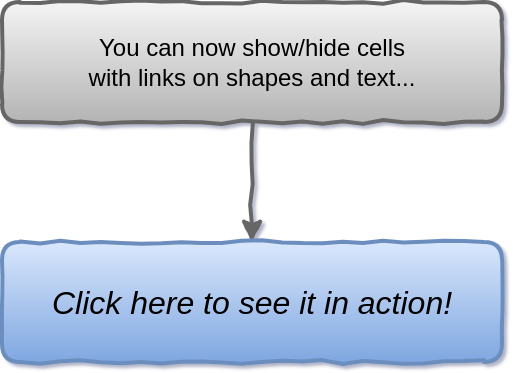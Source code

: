 <mxfile version="24.2.0" type="github" pages="2">
  <diagram id="d5gl4QwFa03STW00YMON" name="Page-1">
    <mxGraphModel dx="1207" dy="682" grid="0" gridSize="10" guides="1" tooltips="1" connect="1" arrows="1" fold="1" page="1" pageScale="1" pageWidth="850" pageHeight="1100" background="#ffffff" math="0" shadow="1">
      <root>
        <mxCell id="0" />
        <mxCell id="1" parent="0" />
        <mxCell id="4" value="" style="edgeStyle=orthogonalEdgeStyle;rounded=0;html=1;jettySize=auto;orthogonalLoop=1;fillColor=#f5f5f5;strokeColor=#666666;comic=1;shadow=0;strokeWidth=2;gradientColor=#b3b3b3;" parent="1" source="2" target="3" edge="1">
          <mxGeometry relative="1" as="geometry" />
        </mxCell>
        <mxCell id="2" value="You can now show/hide cells&lt;br&gt;with links on shapes and text..." style="rounded=1;whiteSpace=wrap;html=1;spacingLeft=10;spacingRight=10;fillColor=#f5f5f5;strokeColor=#666666;comic=1;shadow=0;strokeWidth=2;gradientColor=#b3b3b3;" parent="1" vertex="1">
          <mxGeometry x="300" y="99" width="250" height="60" as="geometry" />
        </mxCell>
        <mxCell id="6" value="" style="edgeStyle=orthogonalEdgeStyle;rounded=0;html=1;jettySize=auto;orthogonalLoop=1;fillColor=#f5f5f5;strokeColor=#666666;comic=1;shadow=0;strokeWidth=2;gradientColor=#b3b3b3;" parent="1" source="3" target="5" edge="1">
          <mxGeometry relative="1" as="geometry" />
        </mxCell>
        <UserObject label="Click here to see it in action!" link="data:action/json,{&quot;actions&quot;:[{&quot;toggle&quot;: {&quot;cells&quot;: [&quot;5&quot;, &quot;7&quot;]}}]}" id="3">
          <mxCell style="rounded=1;whiteSpace=wrap;html=1;fillColor=#dae8fc;strokeColor=#6c8ebf;comic=1;shadow=0;strokeWidth=2;gradientColor=#7ea6e0;fontSize=16;fontStyle=2" parent="1" vertex="1">
            <mxGeometry x="300" y="219" width="250" height="60" as="geometry" />
          </mxCell>
        </UserObject>
        <mxCell id="5" value="The format is&amp;nbsp;data:action/json,{&quot;actions&quot;:[{&quot;toggle&quot;: {&quot;cells&quot;: [id1, id2, ...]}}]}" style="rounded=1;whiteSpace=wrap;html=1;fillColor=#f5f5f5;strokeColor=#666666;comic=1;shadow=0;strokeWidth=2;gradientColor=#b3b3b3;" parent="1" vertex="1" visible="0">
          <mxGeometry x="300" y="339" width="250" height="60" as="geometry" />
        </mxCell>
        <mxCell id="7" value="IDs can be found in the Edit Data dialog or&lt;br&gt;in the tooltip for layers in the Layers dialog" style="rounded=1;whiteSpace=wrap;html=1;fillColor=#f5f5f5;strokeColor=#666666;comic=1;shadow=0;strokeWidth=2;gradientColor=#b3b3b3;" parent="1" vertex="1" visible="0">
          <mxGeometry x="300" y="423" width="250" height="60" as="geometry" />
        </mxCell>
      </root>
    </mxGraphModel>
  </diagram>
  <diagram id="P5UvWLl-yHD5Ik-sSlR9" name="Page-2">
    <mxGraphModel dx="3551" dy="974" grid="1" gridSize="10" guides="1" tooltips="1" connect="1" arrows="1" fold="1" page="1" pageScale="1" pageWidth="850" pageHeight="1100" math="0" shadow="0">
      <root>
        <mxCell id="0" />
        <mxCell id="1" parent="0" />
        <mxCell id="NIE-14_KYxLudchGvDw2-53" value="Client" style="shape=umlLifeline;perimeter=lifelinePerimeter;whiteSpace=wrap;html=1;container=0;dropTarget=0;collapsible=0;recursiveResize=0;outlineConnect=0;portConstraint=eastwest;newEdgeStyle={&quot;edgeStyle&quot;:&quot;elbowEdgeStyle&quot;,&quot;elbow&quot;:&quot;vertical&quot;,&quot;curved&quot;:0,&quot;rounded&quot;:0};" vertex="1" parent="1">
          <mxGeometry x="-535" y="440" width="120" height="600" as="geometry" />
        </mxCell>
        <mxCell id="NIE-14_KYxLudchGvDw2-54" value="Server" style="shape=umlLifeline;perimeter=lifelinePerimeter;whiteSpace=wrap;html=1;container=1;dropTarget=0;collapsible=0;recursiveResize=0;outlineConnect=0;portConstraint=eastwest;newEdgeStyle={&quot;curved&quot;:0,&quot;rounded&quot;:0};" vertex="1" parent="1">
          <mxGeometry x="-400" y="440" width="100" height="600" as="geometry" />
        </mxCell>
        <mxCell id="NIE-14_KYxLudchGvDw2-62" value="" style="rounded=0;whiteSpace=wrap;html=1;" vertex="1" parent="1">
          <mxGeometry x="-355" y="500" width="10" height="40" as="geometry" />
        </mxCell>
        <mxCell id="NIE-14_KYxLudchGvDw2-67" value="" style="rounded=0;whiteSpace=wrap;html=1;" vertex="1" parent="1">
          <mxGeometry x="-355" y="560" width="10" height="40" as="geometry" />
        </mxCell>
        <mxCell id="NIE-14_KYxLudchGvDw2-69" value="" style="endArrow=classic;html=1;rounded=0;entryX=0;entryY=0.5;entryDx=0;entryDy=0;exitX=1;exitY=0.5;exitDx=0;exitDy=0;" edge="1" parent="1" source="NIE-14_KYxLudchGvDw2-55" target="NIE-14_KYxLudchGvDw2-56">
          <mxGeometry relative="1" as="geometry">
            <mxPoint x="-591" y="519" as="sourcePoint" />
            <mxPoint x="-491" y="519" as="targetPoint" />
          </mxGeometry>
        </mxCell>
        <mxCell id="NIE-14_KYxLudchGvDw2-70" value="&lt;span style=&quot;color: rgb(102, 102, 0); font-family: Helvetica; font-size: 14px; font-style: normal; font-variant-ligatures: normal; font-variant-caps: normal; font-weight: 400; letter-spacing: normal; orphans: 2; text-align: left; text-indent: 0px; text-transform: none; widows: 2; word-spacing: 0px; -webkit-text-stroke-width: 0px; white-space: normal; background-color: rgb(251, 251, 251); text-decoration-thickness: initial; text-decoration-style: initial; text-decoration-color: initial; display: inline !important; float: none;&quot;&gt;watchData&lt;span&gt;&amp;nbsp;&lt;/span&gt;&lt;/span&gt;" style="edgeLabel;resizable=0;html=1;;align=center;verticalAlign=middle;" connectable="0" vertex="1" parent="NIE-14_KYxLudchGvDw2-69">
          <mxGeometry relative="1" as="geometry">
            <mxPoint x="-2" as="offset" />
          </mxGeometry>
        </mxCell>
        <mxCell id="NIE-14_KYxLudchGvDw2-74" value="" style="endArrow=classic;html=1;rounded=0;entryX=0;entryY=0.5;entryDx=0;entryDy=0;" edge="1" parent="1">
          <mxGeometry relative="1" as="geometry">
            <mxPoint x="-470" y="519.29" as="sourcePoint" />
            <mxPoint x="-359" y="520.29" as="targetPoint" />
          </mxGeometry>
        </mxCell>
        <mxCell id="NIE-14_KYxLudchGvDw2-75" value="&lt;div style=&quot;text-align: left;&quot;&gt;&lt;font color=&quot;#666600&quot;&gt;&lt;span style=&quot;font-size: 14px; text-wrap: wrap; background-color: rgb(251, 251, 251);&quot;&gt;linksIds&lt;/span&gt;&lt;/font&gt;&lt;/div&gt;" style="edgeLabel;resizable=0;html=1;;align=center;verticalAlign=middle;" connectable="0" vertex="1" parent="NIE-14_KYxLudchGvDw2-74">
          <mxGeometry relative="1" as="geometry">
            <mxPoint x="-3" y="2" as="offset" />
          </mxGeometry>
        </mxCell>
        <mxCell id="NIE-14_KYxLudchGvDw2-76" value="" style="edgeStyle=elbowEdgeStyle;elbow=horizontal;endArrow=classic;html=1;curved=0;rounded=0;endSize=8;startSize=8;exitX=0.54;exitY=0.147;exitDx=0;exitDy=0;exitPerimeter=0;entryX=0.496;entryY=0.252;entryDx=0;entryDy=0;entryPerimeter=0;" edge="1" parent="1">
          <mxGeometry width="50" height="50" relative="1" as="geometry">
            <mxPoint x="-341.6" y="521.0" as="sourcePoint" />
            <mxPoint x="-346.0" y="578.75" as="targetPoint" />
            <Array as="points">
              <mxPoint x="-255.6" y="550.15" />
            </Array>
          </mxGeometry>
        </mxCell>
        <mxCell id="NIE-14_KYxLudchGvDw2-77" value="linkIds&lt;br&gt;&lt;span style=&quot;color: rgb(102, 102, 0); font-size: 14px; text-align: left; text-wrap: wrap;&quot;&gt;outputController&lt;/span&gt;" style="text;html=1;align=center;verticalAlign=middle;resizable=0;points=[];autosize=1;strokeColor=none;fillColor=none;" vertex="1" parent="1">
          <mxGeometry x="-230" y="525" width="120" height="50" as="geometry" />
        </mxCell>
        <mxCell id="NIE-14_KYxLudchGvDw2-79" value="outputDevice" style="text;html=1;align=center;verticalAlign=middle;resizable=0;points=[];autosize=1;strokeColor=none;fillColor=none;" vertex="1" parent="1">
          <mxGeometry x="-445" y="565" width="100" height="30" as="geometry" />
        </mxCell>
        <mxCell id="NIE-14_KYxLudchGvDw2-83" value="outputDevice.pushTo" style="text;html=1;align=center;verticalAlign=middle;resizable=0;points=[];autosize=1;strokeColor=none;fillColor=none;" vertex="1" parent="1">
          <mxGeometry x="-494" y="640" width="140" height="30" as="geometry" />
        </mxCell>
        <mxCell id="NIE-14_KYxLudchGvDw2-84" value="" style="rounded=0;whiteSpace=wrap;html=1;" vertex="1" parent="1">
          <mxGeometry x="-355" y="640" width="10" height="40" as="geometry" />
        </mxCell>
        <mxCell id="NIE-14_KYxLudchGvDw2-86" value="" style="edgeStyle=elbowEdgeStyle;elbow=horizontal;endArrow=classic;html=1;curved=0;rounded=0;endSize=8;startSize=8;exitX=0.54;exitY=0.147;exitDx=0;exitDy=0;exitPerimeter=0;entryX=0.496;entryY=0.252;entryDx=0;entryDy=0;entryPerimeter=0;" edge="1" parent="1">
          <mxGeometry width="50" height="50" relative="1" as="geometry">
            <mxPoint x="-342.8" y="595.0" as="sourcePoint" />
            <mxPoint x="-347.2" y="652.75" as="targetPoint" />
            <Array as="points">
              <mxPoint x="-256.8" y="624.15" />
            </Array>
          </mxGeometry>
        </mxCell>
        <mxCell id="NIE-14_KYxLudchGvDw2-88" value="&amp;nbsp; &amp;nbsp;&lt;span style=&quot;background-color: initial;&quot;&gt;&amp;nbsp;if (linkIds.contains(connectedLinks)) {&lt;/span&gt;&lt;div&gt;&amp;nbsp; &amp;nbsp; &amp;nbsp; outputController.subscriber(items)&lt;/div&gt;&lt;div&gt;&amp;nbsp; &amp;nbsp; &amp;nbsp;}&lt;/div&gt;" style="shape=note;strokeWidth=2;fontSize=14;size=20;whiteSpace=wrap;html=1;fillColor=#fff2cc;strokeColor=#d6b656;fontColor=#666600;align=left;" vertex="1" parent="1">
          <mxGeometry x="-240" y="640" width="270" height="74" as="geometry" />
        </mxCell>
        <mxCell id="NIE-14_KYxLudchGvDw2-89" value="" style="rounded=0;whiteSpace=wrap;html=1;" vertex="1" parent="1">
          <mxGeometry x="-354" y="720" width="10" height="40" as="geometry" />
        </mxCell>
        <mxCell id="NIE-14_KYxLudchGvDw2-90" value="" style="edgeStyle=elbowEdgeStyle;elbow=horizontal;endArrow=classic;html=1;curved=0;rounded=0;endSize=8;startSize=8;exitX=0.54;exitY=0.147;exitDx=0;exitDy=0;exitPerimeter=0;entryX=0.496;entryY=0.252;entryDx=0;entryDy=0;entryPerimeter=0;" edge="1" parent="1">
          <mxGeometry width="50" height="50" relative="1" as="geometry">
            <mxPoint x="-342.8" y="680.0" as="sourcePoint" />
            <mxPoint x="-347.2" y="737.75" as="targetPoint" />
            <Array as="points">
              <mxPoint x="-256.8" y="709.15" />
            </Array>
          </mxGeometry>
        </mxCell>
        <mxCell id="NIE-14_KYxLudchGvDw2-91" value="onmessage" style="text;html=1;align=center;verticalAlign=middle;resizable=0;points=[];autosize=1;strokeColor=none;fillColor=none;" vertex="1" parent="1">
          <mxGeometry x="-345" y="750" width="90" height="30" as="geometry" />
        </mxCell>
        <mxCell id="NIE-14_KYxLudchGvDw2-92" value="&lt;div&gt;&amp;nbsp;outputController.&lt;span style=&quot;color: rgb(0, 0, 0); font-family: &amp;quot;Droid Sans Mono&amp;quot;, monospace; font-size: 12.6px; letter-spacing: 0.3px; white-space-collapse: preserve; background-color: rgba(241, 241, 241, 0.2);&quot;&gt;subscribe({&lt;/span&gt;&lt;/div&gt;&lt;div&gt;&lt;span style=&quot;color: rgb(0, 0, 0); font-family: &amp;quot;Droid Sans Mono&amp;quot;, monospace; font-size: 12.6px; letter-spacing: 0.3px; white-space-collapse: preserve; background-color: rgba(241, 241, 241, 0.2);&quot;&gt;  next(items){ sendToClient(items)}&lt;/span&gt;&lt;/div&gt;&lt;div&gt;&lt;span style=&quot;color: rgb(0, 0, 0); font-family: &amp;quot;Droid Sans Mono&amp;quot;, monospace; font-size: 12.6px; letter-spacing: 0.3px; white-space-collapse: preserve; background-color: rgba(241, 241, 241, 0.2);&quot;&gt;})&lt;/span&gt;&lt;/div&gt;" style="shape=note;strokeWidth=2;fontSize=14;size=20;whiteSpace=wrap;html=1;fillColor=#fff2cc;strokeColor=#d6b656;fontColor=#666600;align=left;" vertex="1" parent="1">
          <mxGeometry x="-260" y="750" width="270" height="80" as="geometry" />
        </mxCell>
        <mxCell id="NIE-14_KYxLudchGvDw2-97" value="" style="edgeStyle=orthogonalEdgeStyle;rounded=0;orthogonalLoop=1;jettySize=auto;html=1;" edge="1" parent="1" source="NIE-14_KYxLudchGvDw2-93" target="NIE-14_KYxLudchGvDw2-96">
          <mxGeometry relative="1" as="geometry" />
        </mxCell>
        <mxCell id="NIE-14_KYxLudchGvDw2-93" value="" style="rounded=0;whiteSpace=wrap;html=1;" vertex="1" parent="1">
          <mxGeometry x="-480" y="720" width="10" height="40" as="geometry" />
        </mxCell>
        <mxCell id="NIE-14_KYxLudchGvDw2-94" value="" style="endArrow=classic;html=1;rounded=0;exitX=0;exitY=0.5;exitDx=0;exitDy=0;entryX=1;entryY=0.5;entryDx=0;entryDy=0;" edge="1" parent="1" source="NIE-14_KYxLudchGvDw2-89" target="NIE-14_KYxLudchGvDw2-93">
          <mxGeometry width="50" height="50" relative="1" as="geometry">
            <mxPoint x="-70" y="810" as="sourcePoint" />
            <mxPoint x="-20" y="760" as="targetPoint" />
          </mxGeometry>
        </mxCell>
        <mxCell id="NIE-14_KYxLudchGvDw2-95" value="items" style="text;html=1;align=center;verticalAlign=middle;resizable=0;points=[];autosize=1;strokeColor=none;fillColor=none;" vertex="1" parent="1">
          <mxGeometry x="-445" y="714" width="50" height="30" as="geometry" />
        </mxCell>
        <mxCell id="NIE-14_KYxLudchGvDw2-98" value="items" style="text;html=1;align=center;verticalAlign=middle;resizable=0;points=[];autosize=1;strokeColor=none;fillColor=none;" vertex="1" parent="1">
          <mxGeometry x="-574" y="719" width="50" height="30" as="geometry" />
        </mxCell>
        <mxCell id="NIE-14_KYxLudchGvDw2-99" value="&lt;div&gt;3. 必须在 runStart 之前进行 watchData 监听&lt;/div&gt;" style="shape=note;strokeWidth=2;fontSize=14;size=20;whiteSpace=wrap;html=1;fillColor=#fff2cc;strokeColor=#d6b656;fontColor=#666600;align=left;" vertex="1" parent="1">
          <mxGeometry x="-490" y="175" width="330" height="120" as="geometry" />
        </mxCell>
        <mxCell id="NIE-14_KYxLudchGvDw2-101" value="&lt;div&gt;&lt;div&gt;&lt;div&gt;import { Observable } from &#39;rxjs&#39;;&lt;/div&gt;&lt;div&gt;&lt;br&gt;&lt;/div&gt;&lt;div&gt;class OutputController {&lt;/div&gt;&lt;div&gt;&amp;nbsp; private subscriber: any = null;&lt;/div&gt;&lt;div&gt;&lt;br&gt;&lt;/div&gt;&lt;div&gt;&amp;nbsp; getObservable(): Observable&amp;lt;number&amp;gt; {&lt;/div&gt;&lt;div&gt;&amp;nbsp; &amp;nbsp; return new Observable&amp;lt;number&amp;gt;((subscriber) =&amp;gt; {&lt;/div&gt;&lt;div&gt;&amp;nbsp; &amp;nbsp; &amp;nbsp; // Save the subscriber in an external variable for later use&lt;/div&gt;&lt;div&gt;&amp;nbsp; &amp;nbsp; &amp;nbsp; this.subscriber = subscriber;&lt;/div&gt;&lt;div&gt;&amp;nbsp; &amp;nbsp; });&lt;/div&gt;&lt;div&gt;&amp;nbsp; }&lt;/div&gt;&lt;div&gt;&lt;br&gt;&lt;/div&gt;&lt;div&gt;&amp;nbsp; next(value: number) {&lt;/div&gt;&lt;div&gt;&amp;nbsp; &amp;nbsp; this.subscriber?.next(value);&lt;/div&gt;&lt;div&gt;&amp;nbsp; }&lt;/div&gt;&lt;div&gt;&lt;br&gt;&lt;/div&gt;&lt;div&gt;&amp;nbsp; complete() {&lt;/div&gt;&lt;div&gt;&amp;nbsp; &amp;nbsp; this.subscriber?.complete();&lt;/div&gt;&lt;div&gt;&amp;nbsp; }&lt;/div&gt;&lt;div&gt;}&lt;/div&gt;&lt;div&gt;&lt;br&gt;&lt;/div&gt;&lt;div&gt;// Usage example&lt;/div&gt;&lt;div&gt;const outputController = new OutputController();&lt;/div&gt;&lt;div&gt;const observable = outputController.getObservable();&lt;/div&gt;&lt;div&gt;&lt;br&gt;&lt;/div&gt;&lt;div&gt;observable.subscribe({&lt;/div&gt;&lt;div&gt;&amp;nbsp; next: (value) =&amp;gt; console.log(value),&lt;/div&gt;&lt;div&gt;&amp;nbsp; complete: () =&amp;gt; console.log(&#39;Completed&#39;),&lt;/div&gt;&lt;div&gt;});&lt;/div&gt;&lt;div&gt;&lt;br&gt;&lt;/div&gt;&lt;div&gt;// Now you can use outputController to trigger next or complete from anywhere&lt;/div&gt;&lt;div&gt;outputController.next(1);&lt;/div&gt;&lt;div&gt;&lt;br&gt;&lt;/div&gt;&lt;div&gt;setTimeout(() =&amp;gt; {&lt;/div&gt;&lt;div&gt;&amp;nbsp; outputController.complete();&lt;/div&gt;&lt;div&gt;}, 1000);&lt;/div&gt;&lt;/div&gt;&lt;/div&gt;&lt;div&gt;&lt;br&gt;&lt;/div&gt;" style="shape=note;strokeWidth=2;fontSize=14;size=20;whiteSpace=wrap;html=1;fillColor=#fff2cc;strokeColor=#d6b656;fontColor=#666600;align=left;" vertex="1" parent="1">
          <mxGeometry x="150" y="195" width="430" height="665" as="geometry" />
        </mxCell>
        <mxCell id="NIE-14_KYxLudchGvDw2-103" value="&lt;span style=&quot;color: rgb(0, 0, 0); font-size: 12px; text-wrap: nowrap;&quot;&gt;watchDataChange&lt;/span&gt;&lt;span style=&quot;color: rgb(0, 0, 0); font-size: 12px; text-wrap: nowrap;&quot;&gt;(items)&lt;/span&gt;" style="shape=note;strokeWidth=2;fontSize=14;size=20;whiteSpace=wrap;html=1;fillColor=#fff2cc;strokeColor=#d6b656;fontColor=#666600;" vertex="1" parent="1">
          <mxGeometry x="-524" y="770" width="160" height="40" as="geometry" />
        </mxCell>
        <mxCell id="NIE-14_KYxLudchGvDw2-107" value="" style="edgeStyle=orthogonalEdgeStyle;rounded=0;orthogonalLoop=1;jettySize=auto;html=1;" edge="1" parent="1" source="NIE-14_KYxLudchGvDw2-105" target="NIE-14_KYxLudchGvDw2-106">
          <mxGeometry relative="1" as="geometry" />
        </mxCell>
        <mxCell id="NIE-14_KYxLudchGvDw2-114" value="&lt;div style=&quot;&quot;&gt;&lt;font style=&quot;font-size: 14px;&quot; color=&quot;#000000&quot;&gt;&amp;nbsp;outputController.un&lt;span style=&quot;font-family: &amp;quot;Droid Sans Mono&amp;quot;, monospace; letter-spacing: 0.3px; white-space-collapse: preserve; background-color: rgba(241, 241, 241, 0.2);&quot;&gt;subscribe(&lt;/span&gt;&lt;span style=&quot;background-color: rgba(241, 241, 241, 0.2); font-family: &amp;quot;Droid Sans Mono&amp;quot;, monospace; letter-spacing: 0.3px; white-space-collapse: preserve;&quot;&gt;)&lt;/span&gt;&lt;/font&gt;&lt;/div&gt;" style="shape=note;strokeWidth=2;fontSize=14;size=20;whiteSpace=wrap;html=1;fillColor=#fff2cc;strokeColor=#d6b656;fontColor=#666600;align=left;" vertex="1" parent="1">
          <mxGeometry x="-340" y="870" width="220" height="40" as="geometry" />
        </mxCell>
        <mxCell id="NIE-14_KYxLudchGvDw2-56" value="" style="rounded=0;whiteSpace=wrap;html=1;" vertex="1" parent="1">
          <mxGeometry x="-480" y="500" width="10" height="40" as="geometry" />
        </mxCell>
        <mxCell id="NIE-14_KYxLudchGvDw2-112" value="" style="edgeStyle=orthogonalEdgeStyle;rounded=0;orthogonalLoop=1;jettySize=auto;html=1;" edge="1" parent="1" source="NIE-14_KYxLudchGvDw2-106" target="NIE-14_KYxLudchGvDw2-111">
          <mxGeometry relative="1" as="geometry" />
        </mxCell>
        <mxCell id="NIE-14_KYxLudchGvDw2-106" value="" style="rounded=0;whiteSpace=wrap;html=1;" vertex="1" parent="1">
          <mxGeometry x="-480" y="840" width="10" height="40" as="geometry" />
        </mxCell>
        <mxCell id="NIE-14_KYxLudchGvDw2-111" value="" style="rounded=0;whiteSpace=wrap;html=1;" vertex="1" parent="1">
          <mxGeometry x="-354" y="840" width="10" height="40" as="geometry" />
        </mxCell>
        <mxCell id="NIE-14_KYxLudchGvDw2-116" value="unsubscribe items" style="text;html=1;align=center;verticalAlign=middle;resizable=0;points=[];autosize=1;strokeColor=none;fillColor=none;" vertex="1" parent="1">
          <mxGeometry x="-475" y="859" width="130" height="30" as="geometry" />
        </mxCell>
        <mxCell id="NIE-14_KYxLudchGvDw2-117" value="" style="group" vertex="1" connectable="0" parent="1">
          <mxGeometry x="-670" y="440" width="100" height="600" as="geometry" />
        </mxCell>
        <mxCell id="NIE-14_KYxLudchGvDw2-52" value="DataStory" style="shape=umlLifeline;perimeter=lifelinePerimeter;whiteSpace=wrap;html=1;container=1;dropTarget=0;collapsible=0;recursiveResize=0;outlineConnect=0;portConstraint=eastwest;newEdgeStyle={&quot;edgeStyle&quot;:&quot;elbowEdgeStyle&quot;,&quot;elbow&quot;:&quot;vertical&quot;,&quot;curved&quot;:0,&quot;rounded&quot;:0};" vertex="1" parent="NIE-14_KYxLudchGvDw2-117">
          <mxGeometry width="100" height="600" as="geometry" />
        </mxCell>
        <mxCell id="NIE-14_KYxLudchGvDw2-55" value="" style="rounded=0;whiteSpace=wrap;html=1;" vertex="1" parent="NIE-14_KYxLudchGvDw2-117">
          <mxGeometry x="46" y="60" width="10" height="40" as="geometry" />
        </mxCell>
        <mxCell id="NIE-14_KYxLudchGvDw2-96" value="" style="rounded=0;whiteSpace=wrap;html=1;" vertex="1" parent="NIE-14_KYxLudchGvDw2-117">
          <mxGeometry x="46" y="280" width="10" height="40" as="geometry" />
        </mxCell>
        <mxCell id="NIE-14_KYxLudchGvDw2-105" value="" style="rounded=0;whiteSpace=wrap;html=1;" vertex="1" parent="NIE-14_KYxLudchGvDw2-117">
          <mxGeometry x="46" y="400" width="10" height="40" as="geometry" />
        </mxCell>
        <mxCell id="NIE-14_KYxLudchGvDw2-118" value="" style="group" vertex="1" connectable="0" parent="1">
          <mxGeometry x="-830" y="440" width="100" height="600" as="geometry" />
        </mxCell>
        <mxCell id="NIE-14_KYxLudchGvDw2-119" value="third" style="shape=umlLifeline;perimeter=lifelinePerimeter;whiteSpace=wrap;html=1;container=1;dropTarget=0;collapsible=0;recursiveResize=0;outlineConnect=0;portConstraint=eastwest;newEdgeStyle={&quot;edgeStyle&quot;:&quot;elbowEdgeStyle&quot;,&quot;elbow&quot;:&quot;vertical&quot;,&quot;curved&quot;:0,&quot;rounded&quot;:0};" vertex="1" parent="NIE-14_KYxLudchGvDw2-118">
          <mxGeometry width="100" height="600" as="geometry" />
        </mxCell>
        <mxCell id="NIE-14_KYxLudchGvDw2-120" value="" style="rounded=0;whiteSpace=wrap;html=1;" vertex="1" parent="NIE-14_KYxLudchGvDw2-118">
          <mxGeometry x="46" y="60" width="10" height="40" as="geometry" />
        </mxCell>
        <mxCell id="NIE-14_KYxLudchGvDw2-121" value="" style="rounded=0;whiteSpace=wrap;html=1;" vertex="1" parent="NIE-14_KYxLudchGvDw2-118">
          <mxGeometry x="46" y="280" width="10" height="40" as="geometry" />
        </mxCell>
        <mxCell id="NIE-14_KYxLudchGvDw2-122" value="" style="rounded=0;whiteSpace=wrap;html=1;" vertex="1" parent="NIE-14_KYxLudchGvDw2-118">
          <mxGeometry x="46" y="400" width="10" height="40" as="geometry" />
        </mxCell>
        <mxCell id="NIE-14_KYxLudchGvDw2-123" value="&lt;div&gt;type watchData = {&lt;/div&gt;&lt;div&gt;&amp;nbsp; linkIds: string[],&lt;/div&gt;&lt;div&gt;&amp;nbsp; watchDataChange: (linkId: string, items: ItemValue[]) =&amp;gt; void,&lt;/div&gt;&lt;div&gt;&amp;nbsp; isWatchData: boolean,&lt;/div&gt;&lt;div&gt;}&lt;/div&gt;" style="shape=note;strokeWidth=2;fontSize=14;size=20;whiteSpace=wrap;html=1;fillColor=#fff2cc;strokeColor=#d6b656;fontColor=#666600;align=left;" vertex="1" parent="1">
          <mxGeometry x="-890" y="180" width="370" height="110" as="geometry" />
        </mxCell>
        <mxCell id="NIE-14_KYxLudchGvDw2-124" value="" style="edgeStyle=orthogonalEdgeStyle;rounded=0;orthogonalLoop=1;jettySize=auto;html=1;entryX=0;entryY=0.5;entryDx=0;entryDy=0;" edge="1" parent="1" source="NIE-14_KYxLudchGvDw2-120" target="NIE-14_KYxLudchGvDw2-55">
          <mxGeometry relative="1" as="geometry" />
        </mxCell>
        <mxCell id="NIE-14_KYxLudchGvDw2-125" value="&lt;span style=&quot;color: rgb(102, 102, 0); font-size: 14px; text-align: left; text-wrap: wrap;&quot;&gt;watchData&amp;nbsp;&lt;/span&gt;" style="text;html=1;align=center;verticalAlign=middle;resizable=0;points=[];autosize=1;strokeColor=none;fillColor=none;" vertex="1" parent="1">
          <mxGeometry x="-754" y="489" width="90" height="30" as="geometry" />
        </mxCell>
        <mxCell id="NIE-14_KYxLudchGvDw2-127" value="IsWatchData: true" style="shape=note;strokeWidth=2;fontSize=14;size=20;whiteSpace=wrap;html=1;fillColor=#fff2cc;strokeColor=#d6b656;fontColor=#666600;" vertex="1" parent="1">
          <mxGeometry x="-762" y="525" width="114" height="50" as="geometry" />
        </mxCell>
        <mxCell id="NIE-14_KYxLudchGvDw2-128" value="IsWatchData: false" style="shape=note;strokeWidth=2;fontSize=14;size=20;whiteSpace=wrap;html=1;fillColor=#fff2cc;strokeColor=#d6b656;fontColor=#666600;" vertex="1" parent="1">
          <mxGeometry x="-756" y="870" width="124" height="50" as="geometry" />
        </mxCell>
        <mxCell id="NIE-14_KYxLudchGvDw2-129" value="" style="edgeStyle=orthogonalEdgeStyle;rounded=0;orthogonalLoop=1;jettySize=auto;html=1;entryX=0;entryY=0.5;entryDx=0;entryDy=0;" edge="1" parent="1" source="NIE-14_KYxLudchGvDw2-122" target="NIE-14_KYxLudchGvDw2-105">
          <mxGeometry relative="1" as="geometry">
            <mxPoint x="-630" y="860" as="targetPoint" />
          </mxGeometry>
        </mxCell>
        <mxCell id="NIE-14_KYxLudchGvDw2-130" value="&lt;span style=&quot;color: rgb(102, 102, 0); font-size: 14px; text-align: left; text-wrap: wrap;&quot;&gt;watchData&amp;nbsp;&lt;/span&gt;" style="text;html=1;align=center;verticalAlign=middle;resizable=0;points=[];autosize=1;strokeColor=none;fillColor=none;" vertex="1" parent="1">
          <mxGeometry x="-754" y="830" width="90" height="30" as="geometry" />
        </mxCell>
        <mxCell id="NIE-14_KYxLudchGvDw2-131" style="edgeStyle=orthogonalEdgeStyle;rounded=0;orthogonalLoop=1;jettySize=auto;html=1;entryX=1;entryY=0.5;entryDx=0;entryDy=0;" edge="1" parent="1" source="NIE-14_KYxLudchGvDw2-96" target="NIE-14_KYxLudchGvDw2-121">
          <mxGeometry relative="1" as="geometry" />
        </mxCell>
        <mxCell id="NIE-14_KYxLudchGvDw2-132" value="&lt;span style=&quot;color: rgb(102, 102, 0); font-size: 14px; text-align: left; text-wrap: wrap;&quot;&gt;watchDataChange(XX&lt;/span&gt;)" style="text;html=1;align=center;verticalAlign=middle;resizable=0;points=[];autosize=1;strokeColor=none;fillColor=none;" vertex="1" parent="1">
          <mxGeometry x="-779" y="690" width="170" height="30" as="geometry" />
        </mxCell>
        <mxCell id="NIE-14_KYxLudchGvDw2-134" value="&lt;span style=&quot;color: rgb(102, 102, 0); font-size: 14px; text-align: left; text-wrap: wrap;&quot;&gt;watchData&amp;nbsp;&lt;/span&gt;" style="text;html=1;align=center;verticalAlign=middle;resizable=0;points=[];autosize=1;strokeColor=none;fillColor=none;" vertex="1" parent="1">
          <mxGeometry x="-590" y="830" width="90" height="30" as="geometry" />
        </mxCell>
      </root>
    </mxGraphModel>
  </diagram>
</mxfile>
